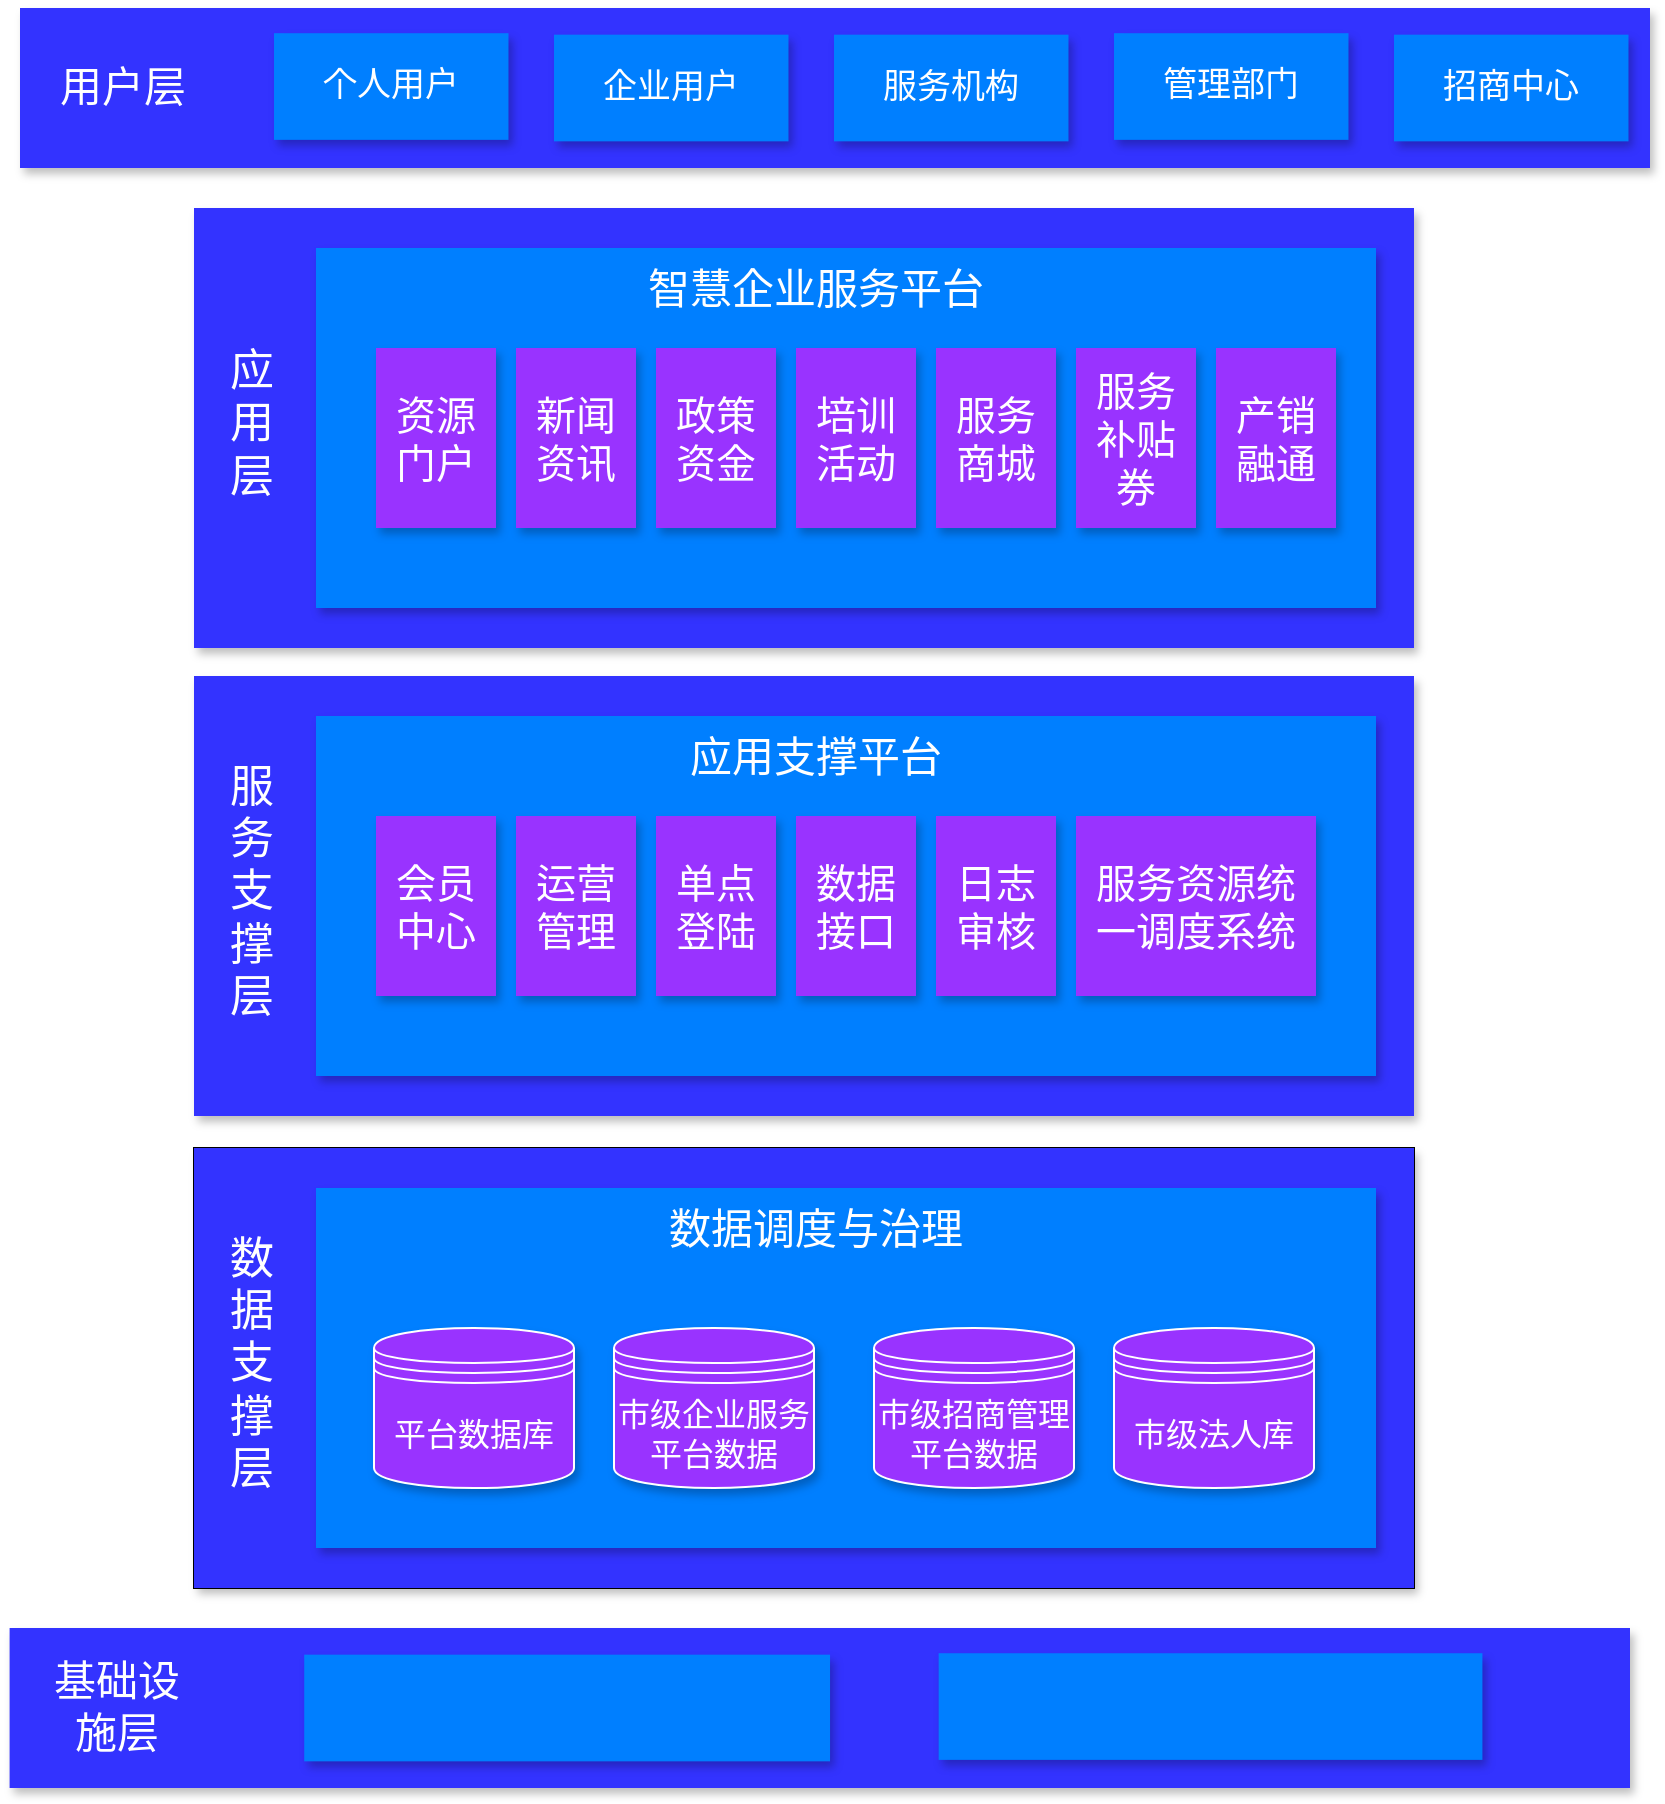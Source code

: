 <mxfile version="14.2.9" type="github">
  <diagram id="zAayXOPo3Ohrwkr1tWpw" name="Page-1">
    <mxGraphModel dx="1123" dy="1614" grid="1" gridSize="10" guides="1" tooltips="1" connect="1" arrows="1" fold="1" page="1" pageScale="3" pageWidth="827" pageHeight="1169" math="0" shadow="0">
      <root>
        <mxCell id="0" />
        <mxCell id="1" parent="0" />
        <mxCell id="3qTs6TiB7zuJ6V9QkXZx-14" value="" style="group" parent="1" vertex="1" connectable="0">
          <mxGeometry x="400" y="230" width="610" height="220" as="geometry" />
        </mxCell>
        <mxCell id="3qTs6TiB7zuJ6V9QkXZx-1" value="" style="rounded=0;whiteSpace=wrap;html=1;fillColor=#3333FF;strokeColor=none;shadow=1;" parent="3qTs6TiB7zuJ6V9QkXZx-14" vertex="1">
          <mxGeometry width="610" height="220" as="geometry" />
        </mxCell>
        <mxCell id="3qTs6TiB7zuJ6V9QkXZx-3" value="&lt;font color=&quot;#ffffff&quot; style=&quot;font-size: 22px&quot;&gt;应用层&lt;/font&gt;" style="text;html=1;strokeColor=none;fillColor=none;align=center;verticalAlign=middle;whiteSpace=wrap;rounded=0;" parent="3qTs6TiB7zuJ6V9QkXZx-14" vertex="1">
          <mxGeometry x="14" y="43" width="30" height="130" as="geometry" />
        </mxCell>
        <mxCell id="3qTs6TiB7zuJ6V9QkXZx-13" value="" style="group" parent="3qTs6TiB7zuJ6V9QkXZx-14" vertex="1" connectable="0">
          <mxGeometry x="61" y="20" width="530" height="180" as="geometry" />
        </mxCell>
        <mxCell id="3qTs6TiB7zuJ6V9QkXZx-2" value="" style="rounded=0;whiteSpace=wrap;html=1;fillColor=#007FFF;strokeColor=none;shadow=1;" parent="3qTs6TiB7zuJ6V9QkXZx-13" vertex="1">
          <mxGeometry width="530" height="180" as="geometry" />
        </mxCell>
        <mxCell id="3qTs6TiB7zuJ6V9QkXZx-4" value="&lt;font color=&quot;#ffffff&quot;&gt;&lt;span style=&quot;font-size: 21px&quot;&gt;智慧企业服务平台&lt;/span&gt;&lt;/font&gt;" style="text;html=1;strokeColor=none;fillColor=none;align=center;verticalAlign=middle;whiteSpace=wrap;rounded=0;" parent="3qTs6TiB7zuJ6V9QkXZx-13" vertex="1">
          <mxGeometry x="100" y="10" width="300" height="20" as="geometry" />
        </mxCell>
        <mxCell id="3qTs6TiB7zuJ6V9QkXZx-5" value="&lt;font style=&quot;font-size: 20px&quot; color=&quot;#ffffff&quot;&gt;资源门户&lt;/font&gt;" style="rounded=0;whiteSpace=wrap;html=1;fillColor=#9933FF;strokeColor=none;shadow=1;" parent="3qTs6TiB7zuJ6V9QkXZx-13" vertex="1">
          <mxGeometry x="30" y="50" width="60" height="90" as="geometry" />
        </mxCell>
        <mxCell id="3qTs6TiB7zuJ6V9QkXZx-6" value="&lt;font style=&quot;font-size: 20px&quot; color=&quot;#ffffff&quot;&gt;新闻资讯&lt;/font&gt;" style="rounded=0;whiteSpace=wrap;html=1;fillColor=#9933FF;strokeColor=none;shadow=1;" parent="3qTs6TiB7zuJ6V9QkXZx-13" vertex="1">
          <mxGeometry x="100" y="50" width="60" height="90" as="geometry" />
        </mxCell>
        <mxCell id="3qTs6TiB7zuJ6V9QkXZx-7" value="&lt;font style=&quot;font-size: 20px&quot; color=&quot;#ffffff&quot;&gt;政策资金&lt;/font&gt;" style="rounded=0;whiteSpace=wrap;html=1;fillColor=#9933FF;strokeColor=none;shadow=1;" parent="3qTs6TiB7zuJ6V9QkXZx-13" vertex="1">
          <mxGeometry x="170" y="50" width="60" height="90" as="geometry" />
        </mxCell>
        <mxCell id="3qTs6TiB7zuJ6V9QkXZx-8" value="&lt;font style=&quot;font-size: 20px&quot; color=&quot;#ffffff&quot;&gt;培训活动&lt;/font&gt;" style="rounded=0;whiteSpace=wrap;html=1;fillColor=#9933FF;strokeColor=none;shadow=1;" parent="3qTs6TiB7zuJ6V9QkXZx-13" vertex="1">
          <mxGeometry x="240" y="50" width="60" height="90" as="geometry" />
        </mxCell>
        <mxCell id="3qTs6TiB7zuJ6V9QkXZx-9" value="&lt;font style=&quot;font-size: 20px&quot; color=&quot;#ffffff&quot;&gt;服务商城&lt;/font&gt;" style="rounded=0;whiteSpace=wrap;html=1;fillColor=#9933FF;strokeColor=none;shadow=1;" parent="3qTs6TiB7zuJ6V9QkXZx-13" vertex="1">
          <mxGeometry x="310" y="50" width="60" height="90" as="geometry" />
        </mxCell>
        <mxCell id="3qTs6TiB7zuJ6V9QkXZx-10" value="&lt;font style=&quot;font-size: 20px&quot; color=&quot;#ffffff&quot;&gt;服务补贴券&lt;/font&gt;" style="rounded=0;whiteSpace=wrap;html=1;fillColor=#9933FF;strokeColor=none;shadow=1;" parent="3qTs6TiB7zuJ6V9QkXZx-13" vertex="1">
          <mxGeometry x="380" y="50" width="60" height="90" as="geometry" />
        </mxCell>
        <mxCell id="3qTs6TiB7zuJ6V9QkXZx-11" value="&lt;font style=&quot;font-size: 20px&quot; color=&quot;#ffffff&quot;&gt;产销融通&lt;/font&gt;" style="rounded=0;whiteSpace=wrap;html=1;fillColor=#9933FF;strokeColor=none;shadow=1;" parent="3qTs6TiB7zuJ6V9QkXZx-13" vertex="1">
          <mxGeometry x="450" y="50" width="60" height="90" as="geometry" />
        </mxCell>
        <mxCell id="3qTs6TiB7zuJ6V9QkXZx-15" value="" style="group" parent="1" vertex="1" connectable="0">
          <mxGeometry x="400" y="464" width="610" height="220" as="geometry" />
        </mxCell>
        <mxCell id="3qTs6TiB7zuJ6V9QkXZx-16" value="" style="rounded=0;whiteSpace=wrap;html=1;fillColor=#3333FF;strokeColor=none;shadow=1;" parent="3qTs6TiB7zuJ6V9QkXZx-15" vertex="1">
          <mxGeometry width="610" height="220" as="geometry" />
        </mxCell>
        <mxCell id="3qTs6TiB7zuJ6V9QkXZx-17" value="&lt;font color=&quot;#ffffff&quot; style=&quot;font-size: 22px&quot;&gt;服务支撑层&lt;/font&gt;" style="text;html=1;strokeColor=none;fillColor=none;align=center;verticalAlign=middle;whiteSpace=wrap;rounded=0;" parent="3qTs6TiB7zuJ6V9QkXZx-15" vertex="1">
          <mxGeometry x="14" y="43" width="30" height="130" as="geometry" />
        </mxCell>
        <mxCell id="3qTs6TiB7zuJ6V9QkXZx-18" value="" style="group" parent="3qTs6TiB7zuJ6V9QkXZx-15" vertex="1" connectable="0">
          <mxGeometry x="61" y="20" width="530" height="180" as="geometry" />
        </mxCell>
        <mxCell id="3qTs6TiB7zuJ6V9QkXZx-19" value="" style="rounded=0;whiteSpace=wrap;html=1;fillColor=#007FFF;strokeColor=none;shadow=1;" parent="3qTs6TiB7zuJ6V9QkXZx-18" vertex="1">
          <mxGeometry width="530" height="180" as="geometry" />
        </mxCell>
        <mxCell id="3qTs6TiB7zuJ6V9QkXZx-20" value="&lt;font color=&quot;#ffffff&quot;&gt;&lt;span style=&quot;font-size: 21px&quot;&gt;应用支撑平台&lt;/span&gt;&lt;/font&gt;" style="text;html=1;strokeColor=none;fillColor=none;align=center;verticalAlign=middle;whiteSpace=wrap;rounded=0;" parent="3qTs6TiB7zuJ6V9QkXZx-18" vertex="1">
          <mxGeometry x="100" y="10" width="300" height="20" as="geometry" />
        </mxCell>
        <mxCell id="3qTs6TiB7zuJ6V9QkXZx-21" value="&lt;font style=&quot;font-size: 20px&quot; color=&quot;#ffffff&quot;&gt;会员中心&lt;/font&gt;" style="rounded=0;whiteSpace=wrap;html=1;fillColor=#9933FF;strokeColor=none;shadow=1;" parent="3qTs6TiB7zuJ6V9QkXZx-18" vertex="1">
          <mxGeometry x="30" y="50" width="60" height="90" as="geometry" />
        </mxCell>
        <mxCell id="3qTs6TiB7zuJ6V9QkXZx-22" value="&lt;font style=&quot;font-size: 20px&quot; color=&quot;#ffffff&quot;&gt;运营管理&lt;/font&gt;" style="rounded=0;whiteSpace=wrap;html=1;fillColor=#9933FF;strokeColor=none;shadow=1;" parent="3qTs6TiB7zuJ6V9QkXZx-18" vertex="1">
          <mxGeometry x="100" y="50" width="60" height="90" as="geometry" />
        </mxCell>
        <mxCell id="3qTs6TiB7zuJ6V9QkXZx-23" value="&lt;font style=&quot;font-size: 20px&quot; color=&quot;#ffffff&quot;&gt;单点登陆&lt;/font&gt;" style="rounded=0;whiteSpace=wrap;html=1;fillColor=#9933FF;strokeColor=none;shadow=1;" parent="3qTs6TiB7zuJ6V9QkXZx-18" vertex="1">
          <mxGeometry x="170" y="50" width="60" height="90" as="geometry" />
        </mxCell>
        <mxCell id="3qTs6TiB7zuJ6V9QkXZx-24" value="&lt;font style=&quot;font-size: 20px&quot; color=&quot;#ffffff&quot;&gt;数据接口&lt;/font&gt;" style="rounded=0;whiteSpace=wrap;html=1;fillColor=#9933FF;strokeColor=none;shadow=1;" parent="3qTs6TiB7zuJ6V9QkXZx-18" vertex="1">
          <mxGeometry x="240" y="50" width="60" height="90" as="geometry" />
        </mxCell>
        <mxCell id="3qTs6TiB7zuJ6V9QkXZx-25" value="&lt;font style=&quot;font-size: 20px&quot; color=&quot;#ffffff&quot;&gt;日志审核&lt;/font&gt;" style="rounded=0;whiteSpace=wrap;html=1;fillColor=#9933FF;strokeColor=none;shadow=1;" parent="3qTs6TiB7zuJ6V9QkXZx-18" vertex="1">
          <mxGeometry x="310" y="50" width="60" height="90" as="geometry" />
        </mxCell>
        <mxCell id="3qTs6TiB7zuJ6V9QkXZx-26" value="&lt;font style=&quot;font-size: 20px&quot; color=&quot;#ffffff&quot;&gt;服务资源统一调度系统&lt;/font&gt;" style="rounded=0;whiteSpace=wrap;html=1;fillColor=#9933FF;strokeColor=none;shadow=1;" parent="3qTs6TiB7zuJ6V9QkXZx-18" vertex="1">
          <mxGeometry x="380" y="50" width="120" height="90" as="geometry" />
        </mxCell>
        <mxCell id="ofSC6AayV_rCN6vgUUX2-1" value="" style="group;strokeColor=#000000;fontColor=#E6E6E6;" vertex="1" connectable="0" parent="1">
          <mxGeometry x="400" y="700" width="610" height="220" as="geometry" />
        </mxCell>
        <mxCell id="ofSC6AayV_rCN6vgUUX2-2" value="" style="rounded=0;whiteSpace=wrap;html=1;fillColor=#3333FF;strokeColor=none;shadow=1;" vertex="1" parent="ofSC6AayV_rCN6vgUUX2-1">
          <mxGeometry width="610" height="220" as="geometry" />
        </mxCell>
        <mxCell id="ofSC6AayV_rCN6vgUUX2-3" value="&lt;font color=&quot;#ffffff&quot; style=&quot;font-size: 22px&quot;&gt;数据支撑层&lt;/font&gt;" style="text;html=1;strokeColor=none;fillColor=none;align=center;verticalAlign=middle;whiteSpace=wrap;rounded=0;" vertex="1" parent="ofSC6AayV_rCN6vgUUX2-1">
          <mxGeometry x="14" y="43" width="30" height="130" as="geometry" />
        </mxCell>
        <mxCell id="ofSC6AayV_rCN6vgUUX2-4" value="" style="group" vertex="1" connectable="0" parent="ofSC6AayV_rCN6vgUUX2-1">
          <mxGeometry x="61" y="20" width="530" height="180" as="geometry" />
        </mxCell>
        <mxCell id="ofSC6AayV_rCN6vgUUX2-5" value="" style="rounded=0;whiteSpace=wrap;html=1;fillColor=#007FFF;strokeColor=none;shadow=1;" vertex="1" parent="ofSC6AayV_rCN6vgUUX2-4">
          <mxGeometry width="530" height="180" as="geometry" />
        </mxCell>
        <mxCell id="ofSC6AayV_rCN6vgUUX2-6" value="&lt;font color=&quot;#ffffff&quot;&gt;&lt;span style=&quot;font-size: 21px&quot;&gt;数据调度与治理&lt;/span&gt;&lt;/font&gt;" style="text;html=1;strokeColor=none;fillColor=none;align=center;verticalAlign=middle;whiteSpace=wrap;rounded=0;" vertex="1" parent="ofSC6AayV_rCN6vgUUX2-4">
          <mxGeometry x="100" y="10" width="300" height="20" as="geometry" />
        </mxCell>
        <mxCell id="ofSC6AayV_rCN6vgUUX2-14" value="&lt;font style=&quot;font-size: 16px&quot; color=&quot;#ffffff&quot;&gt;平台数据库&lt;/font&gt;" style="shape=datastore;whiteSpace=wrap;html=1;shadow=1;fillColor=#9933FF;strokeColor=#FFFFFF;" vertex="1" parent="1">
          <mxGeometry x="490" y="790" width="100" height="80" as="geometry" />
        </mxCell>
        <mxCell id="ofSC6AayV_rCN6vgUUX2-16" value="&lt;font style=&quot;font-size: 16px&quot; color=&quot;#ffffff&quot;&gt;市级企业服务平台数据&lt;/font&gt;" style="shape=datastore;whiteSpace=wrap;html=1;shadow=1;fillColor=#9933FF;strokeColor=#FFFFFF;" vertex="1" parent="1">
          <mxGeometry x="610" y="790" width="100" height="80" as="geometry" />
        </mxCell>
        <mxCell id="ofSC6AayV_rCN6vgUUX2-17" value="&lt;font style=&quot;font-size: 16px&quot; color=&quot;#ffffff&quot;&gt;市级招商管理平台数据&lt;/font&gt;" style="shape=datastore;whiteSpace=wrap;html=1;shadow=1;fillColor=#9933FF;strokeColor=#FFFFFF;" vertex="1" parent="1">
          <mxGeometry x="740" y="790" width="100" height="80" as="geometry" />
        </mxCell>
        <mxCell id="ofSC6AayV_rCN6vgUUX2-18" value="&lt;font style=&quot;font-size: 16px&quot; color=&quot;#ffffff&quot;&gt;市级法人库&lt;/font&gt;" style="shape=datastore;whiteSpace=wrap;html=1;shadow=1;fillColor=#9933FF;strokeColor=#FFFFFF;" vertex="1" parent="1">
          <mxGeometry x="860" y="790" width="100" height="80" as="geometry" />
        </mxCell>
        <mxCell id="ofSC6AayV_rCN6vgUUX2-21" value="" style="group;fontColor=#E6E6E6;" vertex="1" connectable="0" parent="1">
          <mxGeometry x="318" y="940" width="810" height="80" as="geometry" />
        </mxCell>
        <mxCell id="ofSC6AayV_rCN6vgUUX2-28" value="" style="group" vertex="1" connectable="0" parent="ofSC6AayV_rCN6vgUUX2-21">
          <mxGeometry x="-10.2" width="810.2" height="80" as="geometry" />
        </mxCell>
        <mxCell id="ofSC6AayV_rCN6vgUUX2-22" value="" style="rounded=0;whiteSpace=wrap;html=1;fillColor=#3333FF;strokeColor=none;shadow=1;" vertex="1" parent="ofSC6AayV_rCN6vgUUX2-28">
          <mxGeometry width="810.2" height="80" as="geometry" />
        </mxCell>
        <mxCell id="ofSC6AayV_rCN6vgUUX2-23" value="&lt;font color=&quot;#ffffff&quot; style=&quot;font-size: 21px&quot;&gt;基础设施层&lt;/font&gt;" style="text;html=1;strokeColor=none;fillColor=none;align=center;verticalAlign=middle;whiteSpace=wrap;rounded=0;" vertex="1" parent="ofSC6AayV_rCN6vgUUX2-28">
          <mxGeometry x="19.012" y="15.633" width="69.287" height="47.273" as="geometry" />
        </mxCell>
        <mxCell id="ofSC6AayV_rCN6vgUUX2-25" value="" style="rounded=0;whiteSpace=wrap;html=1;fillColor=#007FFF;strokeColor=none;shadow=1;" vertex="1" parent="ofSC6AayV_rCN6vgUUX2-28">
          <mxGeometry x="147.309" y="13.337" width="262.908" height="53.333" as="geometry" />
        </mxCell>
        <mxCell id="ofSC6AayV_rCN6vgUUX2-27" value="" style="rounded=0;whiteSpace=wrap;html=1;fillColor=#007FFF;strokeColor=none;shadow=1;" vertex="1" parent="ofSC6AayV_rCN6vgUUX2-28">
          <mxGeometry x="464.533" y="12.61" width="271.87" height="53.33" as="geometry" />
        </mxCell>
        <mxCell id="ofSC6AayV_rCN6vgUUX2-48" value="" style="group" vertex="1" connectable="0" parent="ofSC6AayV_rCN6vgUUX2-21">
          <mxGeometry x="-5" y="-810" width="815" height="80" as="geometry" />
        </mxCell>
        <mxCell id="ofSC6AayV_rCN6vgUUX2-30" value="" style="rounded=0;whiteSpace=wrap;html=1;fillColor=#3333FF;strokeColor=none;shadow=1;" vertex="1" parent="ofSC6AayV_rCN6vgUUX2-48">
          <mxGeometry width="815" height="80" as="geometry" />
        </mxCell>
        <mxCell id="ofSC6AayV_rCN6vgUUX2-31" value="&lt;font color=&quot;#ffffff&quot; style=&quot;font-size: 21px&quot;&gt;用户层&lt;/font&gt;" style="text;html=1;strokeColor=none;fillColor=none;align=center;verticalAlign=middle;whiteSpace=wrap;rounded=0;" vertex="1" parent="ofSC6AayV_rCN6vgUUX2-48">
          <mxGeometry x="18.428" y="15.633" width="67.149" height="47.273" as="geometry" />
        </mxCell>
        <mxCell id="ofSC6AayV_rCN6vgUUX2-43" value="&lt;font color=&quot;#ffffff&quot; style=&quot;font-size: 17px&quot;&gt;企业用户&lt;/font&gt;" style="rounded=0;whiteSpace=wrap;html=1;fillColor=#007FFF;strokeColor=none;shadow=1;" vertex="1" parent="1">
          <mxGeometry x="580.003" y="143.34" width="117.24" height="53.33" as="geometry" />
        </mxCell>
        <mxCell id="ofSC6AayV_rCN6vgUUX2-44" value="&lt;font color=&quot;#ffffff&quot; style=&quot;font-size: 17px&quot;&gt;服务机构&lt;/font&gt;" style="rounded=0;whiteSpace=wrap;html=1;fillColor=#007FFF;strokeColor=none;shadow=1;" vertex="1" parent="1">
          <mxGeometry x="720.003" y="143.34" width="117.24" height="53.33" as="geometry" />
        </mxCell>
        <mxCell id="ofSC6AayV_rCN6vgUUX2-45" value="&lt;font color=&quot;#ffffff&quot;&gt;&lt;span style=&quot;font-size: 17px&quot;&gt;管理部门&lt;/span&gt;&lt;/font&gt;" style="rounded=0;whiteSpace=wrap;html=1;fillColor=#007FFF;strokeColor=none;shadow=1;" vertex="1" parent="1">
          <mxGeometry x="860.003" y="142.6" width="117.24" height="53.33" as="geometry" />
        </mxCell>
        <mxCell id="ofSC6AayV_rCN6vgUUX2-46" value="&lt;font color=&quot;#ffffff&quot; style=&quot;font-size: 17px&quot;&gt;招商中心&lt;/font&gt;" style="rounded=0;whiteSpace=wrap;html=1;fillColor=#007FFF;strokeColor=none;shadow=1;" vertex="1" parent="1">
          <mxGeometry x="1000.003" y="143.34" width="117.24" height="53.33" as="geometry" />
        </mxCell>
        <mxCell id="ofSC6AayV_rCN6vgUUX2-32" value="&lt;font color=&quot;#ffffff&quot; style=&quot;font-size: 17px&quot;&gt;个人用户&lt;/font&gt;" style="rounded=0;whiteSpace=wrap;html=1;fillColor=#007FFF;strokeColor=none;shadow=1;" vertex="1" parent="1">
          <mxGeometry x="440.003" y="142.6" width="117.24" height="53.33" as="geometry" />
        </mxCell>
      </root>
    </mxGraphModel>
  </diagram>
</mxfile>

